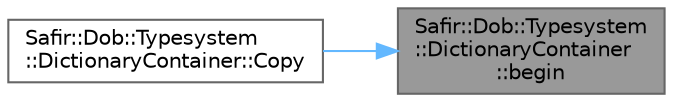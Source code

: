 digraph "Safir::Dob::Typesystem::DictionaryContainer::begin"
{
 // LATEX_PDF_SIZE
  bgcolor="transparent";
  edge [fontname=Helvetica,fontsize=10,labelfontname=Helvetica,labelfontsize=10];
  node [fontname=Helvetica,fontsize=10,shape=box,height=0.2,width=0.4];
  rankdir="RL";
  Node1 [label="Safir::Dob::Typesystem\l::DictionaryContainer\l::begin",height=0.2,width=0.4,color="gray40", fillcolor="grey60", style="filled", fontcolor="black",tooltip=" "];
  Node1 -> Node2 [dir="back",color="steelblue1",style="solid"];
  Node2 [label="Safir::Dob::Typesystem\l::DictionaryContainer::Copy",height=0.2,width=0.4,color="grey40", fillcolor="white", style="filled",URL="$a01427.html#ad11235de640d86aaf0d8ca3e5c0135e6",tooltip="Copy - Copy all the members from \"that\" into \"this\"."];
}
